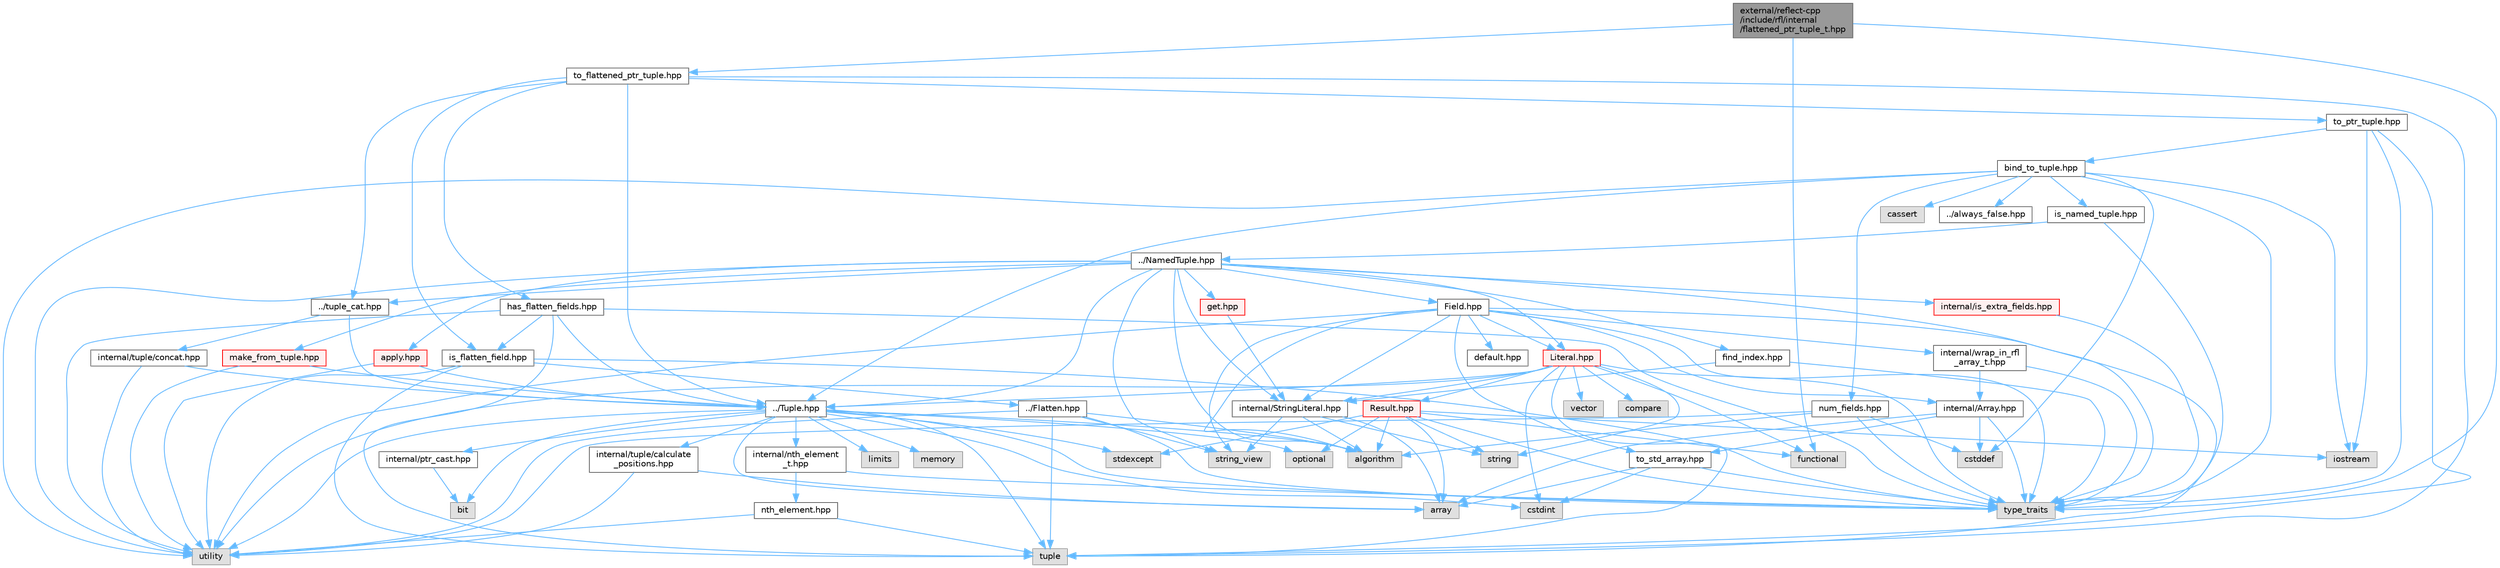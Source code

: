 digraph "external/reflect-cpp/include/rfl/internal/flattened_ptr_tuple_t.hpp"
{
 // LATEX_PDF_SIZE
  bgcolor="transparent";
  edge [fontname=Helvetica,fontsize=10,labelfontname=Helvetica,labelfontsize=10];
  node [fontname=Helvetica,fontsize=10,shape=box,height=0.2,width=0.4];
  Node1 [id="Node000001",label="external/reflect-cpp\l/include/rfl/internal\l/flattened_ptr_tuple_t.hpp",height=0.2,width=0.4,color="gray40", fillcolor="grey60", style="filled", fontcolor="black",tooltip=" "];
  Node1 -> Node2 [id="edge133_Node000001_Node000002",color="steelblue1",style="solid",tooltip=" "];
  Node2 [id="Node000002",label="functional",height=0.2,width=0.4,color="grey60", fillcolor="#E0E0E0", style="filled",tooltip=" "];
  Node1 -> Node3 [id="edge134_Node000001_Node000003",color="steelblue1",style="solid",tooltip=" "];
  Node3 [id="Node000003",label="type_traits",height=0.2,width=0.4,color="grey60", fillcolor="#E0E0E0", style="filled",tooltip=" "];
  Node1 -> Node4 [id="edge135_Node000001_Node000004",color="steelblue1",style="solid",tooltip=" "];
  Node4 [id="Node000004",label="to_flattened_ptr_tuple.hpp",height=0.2,width=0.4,color="grey40", fillcolor="white", style="filled",URL="$to__flattened__ptr__tuple_8hpp.html",tooltip=" "];
  Node4 -> Node5 [id="edge136_Node000004_Node000005",color="steelblue1",style="solid",tooltip=" "];
  Node5 [id="Node000005",label="tuple",height=0.2,width=0.4,color="grey60", fillcolor="#E0E0E0", style="filled",tooltip=" "];
  Node4 -> Node6 [id="edge137_Node000004_Node000006",color="steelblue1",style="solid",tooltip=" "];
  Node6 [id="Node000006",label="../Tuple.hpp",height=0.2,width=0.4,color="grey40", fillcolor="white", style="filled",URL="$_tuple_8hpp.html",tooltip=" "];
  Node6 -> Node7 [id="edge138_Node000006_Node000007",color="steelblue1",style="solid",tooltip=" "];
  Node7 [id="Node000007",label="algorithm",height=0.2,width=0.4,color="grey60", fillcolor="#E0E0E0", style="filled",tooltip=" "];
  Node6 -> Node8 [id="edge139_Node000006_Node000008",color="steelblue1",style="solid",tooltip=" "];
  Node8 [id="Node000008",label="array",height=0.2,width=0.4,color="grey60", fillcolor="#E0E0E0", style="filled",tooltip=" "];
  Node6 -> Node9 [id="edge140_Node000006_Node000009",color="steelblue1",style="solid",tooltip=" "];
  Node9 [id="Node000009",label="bit",height=0.2,width=0.4,color="grey60", fillcolor="#E0E0E0", style="filled",tooltip=" "];
  Node6 -> Node10 [id="edge141_Node000006_Node000010",color="steelblue1",style="solid",tooltip=" "];
  Node10 [id="Node000010",label="cstdint",height=0.2,width=0.4,color="grey60", fillcolor="#E0E0E0", style="filled",tooltip=" "];
  Node6 -> Node11 [id="edge142_Node000006_Node000011",color="steelblue1",style="solid",tooltip=" "];
  Node11 [id="Node000011",label="limits",height=0.2,width=0.4,color="grey60", fillcolor="#E0E0E0", style="filled",tooltip=" "];
  Node6 -> Node12 [id="edge143_Node000006_Node000012",color="steelblue1",style="solid",tooltip=" "];
  Node12 [id="Node000012",label="memory",height=0.2,width=0.4,color="grey60", fillcolor="#E0E0E0", style="filled",tooltip=" "];
  Node6 -> Node13 [id="edge144_Node000006_Node000013",color="steelblue1",style="solid",tooltip=" "];
  Node13 [id="Node000013",label="optional",height=0.2,width=0.4,color="grey60", fillcolor="#E0E0E0", style="filled",tooltip=" "];
  Node6 -> Node14 [id="edge145_Node000006_Node000014",color="steelblue1",style="solid",tooltip=" "];
  Node14 [id="Node000014",label="stdexcept",height=0.2,width=0.4,color="grey60", fillcolor="#E0E0E0", style="filled",tooltip=" "];
  Node6 -> Node5 [id="edge146_Node000006_Node000005",color="steelblue1",style="solid",tooltip=" "];
  Node6 -> Node3 [id="edge147_Node000006_Node000003",color="steelblue1",style="solid",tooltip=" "];
  Node6 -> Node15 [id="edge148_Node000006_Node000015",color="steelblue1",style="solid",tooltip=" "];
  Node15 [id="Node000015",label="utility",height=0.2,width=0.4,color="grey60", fillcolor="#E0E0E0", style="filled",tooltip=" "];
  Node6 -> Node16 [id="edge149_Node000006_Node000016",color="steelblue1",style="solid",tooltip=" "];
  Node16 [id="Node000016",label="internal/nth_element\l_t.hpp",height=0.2,width=0.4,color="grey40", fillcolor="white", style="filled",URL="$nth__element__t_8hpp.html",tooltip=" "];
  Node16 -> Node3 [id="edge150_Node000016_Node000003",color="steelblue1",style="solid",tooltip=" "];
  Node16 -> Node17 [id="edge151_Node000016_Node000017",color="steelblue1",style="solid",tooltip=" "];
  Node17 [id="Node000017",label="nth_element.hpp",height=0.2,width=0.4,color="grey40", fillcolor="white", style="filled",URL="$nth__element_8hpp.html",tooltip=" "];
  Node17 -> Node5 [id="edge152_Node000017_Node000005",color="steelblue1",style="solid",tooltip=" "];
  Node17 -> Node15 [id="edge153_Node000017_Node000015",color="steelblue1",style="solid",tooltip=" "];
  Node6 -> Node18 [id="edge154_Node000006_Node000018",color="steelblue1",style="solid",tooltip=" "];
  Node18 [id="Node000018",label="internal/ptr_cast.hpp",height=0.2,width=0.4,color="grey40", fillcolor="white", style="filled",URL="$ptr__cast_8hpp.html",tooltip=" "];
  Node18 -> Node9 [id="edge155_Node000018_Node000009",color="steelblue1",style="solid",tooltip=" "];
  Node6 -> Node19 [id="edge156_Node000006_Node000019",color="steelblue1",style="solid",tooltip=" "];
  Node19 [id="Node000019",label="internal/tuple/calculate\l_positions.hpp",height=0.2,width=0.4,color="grey40", fillcolor="white", style="filled",URL="$calculate__positions_8hpp.html",tooltip=" "];
  Node19 -> Node8 [id="edge157_Node000019_Node000008",color="steelblue1",style="solid",tooltip=" "];
  Node19 -> Node15 [id="edge158_Node000019_Node000015",color="steelblue1",style="solid",tooltip=" "];
  Node4 -> Node20 [id="edge159_Node000004_Node000020",color="steelblue1",style="solid",tooltip=" "];
  Node20 [id="Node000020",label="../tuple_cat.hpp",height=0.2,width=0.4,color="grey40", fillcolor="white", style="filled",URL="$tuple__cat_8hpp.html",tooltip=" "];
  Node20 -> Node6 [id="edge160_Node000020_Node000006",color="steelblue1",style="solid",tooltip=" "];
  Node20 -> Node21 [id="edge161_Node000020_Node000021",color="steelblue1",style="solid",tooltip=" "];
  Node21 [id="Node000021",label="internal/tuple/concat.hpp",height=0.2,width=0.4,color="grey40", fillcolor="white", style="filled",URL="$concat_8hpp.html",tooltip=" "];
  Node21 -> Node15 [id="edge162_Node000021_Node000015",color="steelblue1",style="solid",tooltip=" "];
  Node21 -> Node6 [id="edge163_Node000021_Node000006",color="steelblue1",style="solid",tooltip=" "];
  Node4 -> Node22 [id="edge164_Node000004_Node000022",color="steelblue1",style="solid",tooltip=" "];
  Node22 [id="Node000022",label="has_flatten_fields.hpp",height=0.2,width=0.4,color="grey40", fillcolor="white", style="filled",URL="$has__flatten__fields_8hpp.html",tooltip=" "];
  Node22 -> Node5 [id="edge165_Node000022_Node000005",color="steelblue1",style="solid",tooltip=" "];
  Node22 -> Node3 [id="edge166_Node000022_Node000003",color="steelblue1",style="solid",tooltip=" "];
  Node22 -> Node15 [id="edge167_Node000022_Node000015",color="steelblue1",style="solid",tooltip=" "];
  Node22 -> Node6 [id="edge168_Node000022_Node000006",color="steelblue1",style="solid",tooltip=" "];
  Node22 -> Node23 [id="edge169_Node000022_Node000023",color="steelblue1",style="solid",tooltip=" "];
  Node23 [id="Node000023",label="is_flatten_field.hpp",height=0.2,width=0.4,color="grey40", fillcolor="white", style="filled",URL="$is__flatten__field_8hpp.html",tooltip=" "];
  Node23 -> Node5 [id="edge170_Node000023_Node000005",color="steelblue1",style="solid",tooltip=" "];
  Node23 -> Node3 [id="edge171_Node000023_Node000003",color="steelblue1",style="solid",tooltip=" "];
  Node23 -> Node15 [id="edge172_Node000023_Node000015",color="steelblue1",style="solid",tooltip=" "];
  Node23 -> Node24 [id="edge173_Node000023_Node000024",color="steelblue1",style="solid",tooltip=" "];
  Node24 [id="Node000024",label="../Flatten.hpp",height=0.2,width=0.4,color="grey40", fillcolor="white", style="filled",URL="$_flatten_8hpp.html",tooltip=" "];
  Node24 -> Node7 [id="edge174_Node000024_Node000007",color="steelblue1",style="solid",tooltip=" "];
  Node24 -> Node25 [id="edge175_Node000024_Node000025",color="steelblue1",style="solid",tooltip=" "];
  Node25 [id="Node000025",label="string_view",height=0.2,width=0.4,color="grey60", fillcolor="#E0E0E0", style="filled",tooltip=" "];
  Node24 -> Node5 [id="edge176_Node000024_Node000005",color="steelblue1",style="solid",tooltip=" "];
  Node24 -> Node3 [id="edge177_Node000024_Node000003",color="steelblue1",style="solid",tooltip=" "];
  Node24 -> Node15 [id="edge178_Node000024_Node000015",color="steelblue1",style="solid",tooltip=" "];
  Node4 -> Node23 [id="edge179_Node000004_Node000023",color="steelblue1",style="solid",tooltip=" "];
  Node4 -> Node26 [id="edge180_Node000004_Node000026",color="steelblue1",style="solid",tooltip=" "];
  Node26 [id="Node000026",label="to_ptr_tuple.hpp",height=0.2,width=0.4,color="grey40", fillcolor="white", style="filled",URL="$to__ptr__tuple_8hpp.html",tooltip=" "];
  Node26 -> Node27 [id="edge181_Node000026_Node000027",color="steelblue1",style="solid",tooltip=" "];
  Node27 [id="Node000027",label="iostream",height=0.2,width=0.4,color="grey60", fillcolor="#E0E0E0", style="filled",tooltip=" "];
  Node26 -> Node5 [id="edge182_Node000026_Node000005",color="steelblue1",style="solid",tooltip=" "];
  Node26 -> Node3 [id="edge183_Node000026_Node000003",color="steelblue1",style="solid",tooltip=" "];
  Node26 -> Node28 [id="edge184_Node000026_Node000028",color="steelblue1",style="solid",tooltip=" "];
  Node28 [id="Node000028",label="bind_to_tuple.hpp",height=0.2,width=0.4,color="grey40", fillcolor="white", style="filled",URL="$bind__to__tuple_8hpp.html",tooltip=" "];
  Node28 -> Node29 [id="edge185_Node000028_Node000029",color="steelblue1",style="solid",tooltip=" "];
  Node29 [id="Node000029",label="cassert",height=0.2,width=0.4,color="grey60", fillcolor="#E0E0E0", style="filled",tooltip=" "];
  Node28 -> Node30 [id="edge186_Node000028_Node000030",color="steelblue1",style="solid",tooltip=" "];
  Node30 [id="Node000030",label="cstddef",height=0.2,width=0.4,color="grey60", fillcolor="#E0E0E0", style="filled",tooltip=" "];
  Node28 -> Node27 [id="edge187_Node000028_Node000027",color="steelblue1",style="solid",tooltip=" "];
  Node28 -> Node3 [id="edge188_Node000028_Node000003",color="steelblue1",style="solid",tooltip=" "];
  Node28 -> Node15 [id="edge189_Node000028_Node000015",color="steelblue1",style="solid",tooltip=" "];
  Node28 -> Node6 [id="edge190_Node000028_Node000006",color="steelblue1",style="solid",tooltip=" "];
  Node28 -> Node31 [id="edge191_Node000028_Node000031",color="steelblue1",style="solid",tooltip=" "];
  Node31 [id="Node000031",label="../always_false.hpp",height=0.2,width=0.4,color="grey40", fillcolor="white", style="filled",URL="$always__false_8hpp.html",tooltip=" "];
  Node28 -> Node32 [id="edge192_Node000028_Node000032",color="steelblue1",style="solid",tooltip=" "];
  Node32 [id="Node000032",label="is_named_tuple.hpp",height=0.2,width=0.4,color="grey40", fillcolor="white", style="filled",URL="$is__named__tuple_8hpp.html",tooltip=" "];
  Node32 -> Node3 [id="edge193_Node000032_Node000003",color="steelblue1",style="solid",tooltip=" "];
  Node32 -> Node33 [id="edge194_Node000032_Node000033",color="steelblue1",style="solid",tooltip=" "];
  Node33 [id="Node000033",label="../NamedTuple.hpp",height=0.2,width=0.4,color="grey40", fillcolor="white", style="filled",URL="$_named_tuple_8hpp.html",tooltip=" "];
  Node33 -> Node7 [id="edge195_Node000033_Node000007",color="steelblue1",style="solid",tooltip=" "];
  Node33 -> Node25 [id="edge196_Node000033_Node000025",color="steelblue1",style="solid",tooltip=" "];
  Node33 -> Node3 [id="edge197_Node000033_Node000003",color="steelblue1",style="solid",tooltip=" "];
  Node33 -> Node15 [id="edge198_Node000033_Node000015",color="steelblue1",style="solid",tooltip=" "];
  Node33 -> Node34 [id="edge199_Node000033_Node000034",color="steelblue1",style="solid",tooltip=" "];
  Node34 [id="Node000034",label="Field.hpp",height=0.2,width=0.4,color="grey40", fillcolor="white", style="filled",URL="$_field_8hpp.html",tooltip=" "];
  Node34 -> Node7 [id="edge200_Node000034_Node000007",color="steelblue1",style="solid",tooltip=" "];
  Node34 -> Node25 [id="edge201_Node000034_Node000025",color="steelblue1",style="solid",tooltip=" "];
  Node34 -> Node5 [id="edge202_Node000034_Node000005",color="steelblue1",style="solid",tooltip=" "];
  Node34 -> Node3 [id="edge203_Node000034_Node000003",color="steelblue1",style="solid",tooltip=" "];
  Node34 -> Node15 [id="edge204_Node000034_Node000015",color="steelblue1",style="solid",tooltip=" "];
  Node34 -> Node35 [id="edge205_Node000034_Node000035",color="steelblue1",style="solid",tooltip=" "];
  Node35 [id="Node000035",label="Literal.hpp",height=0.2,width=0.4,color="red", fillcolor="#FFF0F0", style="filled",URL="$_literal_8hpp.html",tooltip=" "];
  Node35 -> Node36 [id="edge206_Node000035_Node000036",color="steelblue1",style="solid",tooltip=" "];
  Node36 [id="Node000036",label="compare",height=0.2,width=0.4,color="grey60", fillcolor="#E0E0E0", style="filled",tooltip=" "];
  Node35 -> Node10 [id="edge207_Node000035_Node000010",color="steelblue1",style="solid",tooltip=" "];
  Node35 -> Node2 [id="edge208_Node000035_Node000002",color="steelblue1",style="solid",tooltip=" "];
  Node35 -> Node37 [id="edge209_Node000035_Node000037",color="steelblue1",style="solid",tooltip=" "];
  Node37 [id="Node000037",label="string",height=0.2,width=0.4,color="grey60", fillcolor="#E0E0E0", style="filled",tooltip=" "];
  Node35 -> Node5 [id="edge210_Node000035_Node000005",color="steelblue1",style="solid",tooltip=" "];
  Node35 -> Node3 [id="edge211_Node000035_Node000003",color="steelblue1",style="solid",tooltip=" "];
  Node35 -> Node15 [id="edge212_Node000035_Node000015",color="steelblue1",style="solid",tooltip=" "];
  Node35 -> Node38 [id="edge213_Node000035_Node000038",color="steelblue1",style="solid",tooltip=" "];
  Node38 [id="Node000038",label="vector",height=0.2,width=0.4,color="grey60", fillcolor="#E0E0E0", style="filled",tooltip=" "];
  Node35 -> Node39 [id="edge214_Node000035_Node000039",color="steelblue1",style="solid",tooltip=" "];
  Node39 [id="Node000039",label="Result.hpp",height=0.2,width=0.4,color="red", fillcolor="#FFF0F0", style="filled",URL="$_result_8hpp.html",tooltip=" "];
  Node39 -> Node7 [id="edge215_Node000039_Node000007",color="steelblue1",style="solid",tooltip=" "];
  Node39 -> Node8 [id="edge216_Node000039_Node000008",color="steelblue1",style="solid",tooltip=" "];
  Node39 -> Node2 [id="edge217_Node000039_Node000002",color="steelblue1",style="solid",tooltip=" "];
  Node39 -> Node27 [id="edge218_Node000039_Node000027",color="steelblue1",style="solid",tooltip=" "];
  Node39 -> Node13 [id="edge219_Node000039_Node000013",color="steelblue1",style="solid",tooltip=" "];
  Node39 -> Node14 [id="edge220_Node000039_Node000014",color="steelblue1",style="solid",tooltip=" "];
  Node39 -> Node37 [id="edge221_Node000039_Node000037",color="steelblue1",style="solid",tooltip=" "];
  Node39 -> Node3 [id="edge222_Node000039_Node000003",color="steelblue1",style="solid",tooltip=" "];
  Node35 -> Node6 [id="edge223_Node000035_Node000006",color="steelblue1",style="solid",tooltip=" "];
  Node35 -> Node41 [id="edge224_Node000035_Node000041",color="steelblue1",style="solid",tooltip=" "];
  Node41 [id="Node000041",label="internal/StringLiteral.hpp",height=0.2,width=0.4,color="grey40", fillcolor="white", style="filled",URL="$_string_literal_8hpp.html",tooltip=" "];
  Node41 -> Node7 [id="edge225_Node000041_Node000007",color="steelblue1",style="solid",tooltip=" "];
  Node41 -> Node8 [id="edge226_Node000041_Node000008",color="steelblue1",style="solid",tooltip=" "];
  Node41 -> Node37 [id="edge227_Node000041_Node000037",color="steelblue1",style="solid",tooltip=" "];
  Node41 -> Node25 [id="edge228_Node000041_Node000025",color="steelblue1",style="solid",tooltip=" "];
  Node34 -> Node43 [id="edge229_Node000034_Node000043",color="steelblue1",style="solid",tooltip=" "];
  Node43 [id="Node000043",label="default.hpp",height=0.2,width=0.4,color="grey40", fillcolor="white", style="filled",URL="$default_8hpp.html",tooltip=" "];
  Node34 -> Node44 [id="edge230_Node000034_Node000044",color="steelblue1",style="solid",tooltip=" "];
  Node44 [id="Node000044",label="internal/Array.hpp",height=0.2,width=0.4,color="grey40", fillcolor="white", style="filled",URL="$_array_8hpp.html",tooltip=" "];
  Node44 -> Node8 [id="edge231_Node000044_Node000008",color="steelblue1",style="solid",tooltip=" "];
  Node44 -> Node30 [id="edge232_Node000044_Node000030",color="steelblue1",style="solid",tooltip=" "];
  Node44 -> Node3 [id="edge233_Node000044_Node000003",color="steelblue1",style="solid",tooltip=" "];
  Node44 -> Node45 [id="edge234_Node000044_Node000045",color="steelblue1",style="solid",tooltip=" "];
  Node45 [id="Node000045",label="to_std_array.hpp",height=0.2,width=0.4,color="grey40", fillcolor="white", style="filled",URL="$to__std__array_8hpp.html",tooltip=" "];
  Node45 -> Node8 [id="edge235_Node000045_Node000008",color="steelblue1",style="solid",tooltip=" "];
  Node45 -> Node10 [id="edge236_Node000045_Node000010",color="steelblue1",style="solid",tooltip=" "];
  Node45 -> Node3 [id="edge237_Node000045_Node000003",color="steelblue1",style="solid",tooltip=" "];
  Node34 -> Node41 [id="edge238_Node000034_Node000041",color="steelblue1",style="solid",tooltip=" "];
  Node34 -> Node45 [id="edge239_Node000034_Node000045",color="steelblue1",style="solid",tooltip=" "];
  Node34 -> Node46 [id="edge240_Node000034_Node000046",color="steelblue1",style="solid",tooltip=" "];
  Node46 [id="Node000046",label="internal/wrap_in_rfl\l_array_t.hpp",height=0.2,width=0.4,color="grey40", fillcolor="white", style="filled",URL="$wrap__in__rfl__array__t_8hpp.html",tooltip=" "];
  Node46 -> Node3 [id="edge241_Node000046_Node000003",color="steelblue1",style="solid",tooltip=" "];
  Node46 -> Node44 [id="edge242_Node000046_Node000044",color="steelblue1",style="solid",tooltip=" "];
  Node33 -> Node35 [id="edge243_Node000033_Node000035",color="steelblue1",style="solid",tooltip=" "];
  Node33 -> Node6 [id="edge244_Node000033_Node000006",color="steelblue1",style="solid",tooltip=" "];
  Node33 -> Node47 [id="edge245_Node000033_Node000047",color="steelblue1",style="solid",tooltip=" "];
  Node47 [id="Node000047",label="apply.hpp",height=0.2,width=0.4,color="red", fillcolor="#FFF0F0", style="filled",URL="$apply_8hpp.html",tooltip=" "];
  Node47 -> Node15 [id="edge246_Node000047_Node000015",color="steelblue1",style="solid",tooltip=" "];
  Node47 -> Node6 [id="edge247_Node000047_Node000006",color="steelblue1",style="solid",tooltip=" "];
  Node33 -> Node49 [id="edge248_Node000033_Node000049",color="steelblue1",style="solid",tooltip=" "];
  Node49 [id="Node000049",label="get.hpp",height=0.2,width=0.4,color="red", fillcolor="#FFF0F0", style="filled",URL="$get_8hpp.html",tooltip=" "];
  Node49 -> Node41 [id="edge249_Node000049_Node000041",color="steelblue1",style="solid",tooltip=" "];
  Node33 -> Node41 [id="edge250_Node000033_Node000041",color="steelblue1",style="solid",tooltip=" "];
  Node33 -> Node52 [id="edge251_Node000033_Node000052",color="steelblue1",style="solid",tooltip=" "];
  Node52 [id="Node000052",label="find_index.hpp",height=0.2,width=0.4,color="grey40", fillcolor="white", style="filled",URL="$find__index_8hpp.html",tooltip=" "];
  Node52 -> Node3 [id="edge252_Node000052_Node000003",color="steelblue1",style="solid",tooltip=" "];
  Node52 -> Node41 [id="edge253_Node000052_Node000041",color="steelblue1",style="solid",tooltip=" "];
  Node33 -> Node53 [id="edge254_Node000033_Node000053",color="steelblue1",style="solid",tooltip=" "];
  Node53 [id="Node000053",label="internal/is_extra_fields.hpp",height=0.2,width=0.4,color="red", fillcolor="#FFF0F0", style="filled",URL="$is__extra__fields_8hpp.html",tooltip=" "];
  Node53 -> Node3 [id="edge255_Node000053_Node000003",color="steelblue1",style="solid",tooltip=" "];
  Node33 -> Node56 [id="edge256_Node000033_Node000056",color="steelblue1",style="solid",tooltip=" "];
  Node56 [id="Node000056",label="make_from_tuple.hpp",height=0.2,width=0.4,color="red", fillcolor="#FFF0F0", style="filled",URL="$make__from__tuple_8hpp.html",tooltip=" "];
  Node56 -> Node15 [id="edge257_Node000056_Node000015",color="steelblue1",style="solid",tooltip=" "];
  Node56 -> Node6 [id="edge258_Node000056_Node000006",color="steelblue1",style="solid",tooltip=" "];
  Node33 -> Node20 [id="edge259_Node000033_Node000020",color="steelblue1",style="solid",tooltip=" "];
  Node28 -> Node58 [id="edge260_Node000028_Node000058",color="steelblue1",style="solid",tooltip=" "];
  Node58 [id="Node000058",label="num_fields.hpp",height=0.2,width=0.4,color="grey40", fillcolor="white", style="filled",URL="$num__fields_8hpp.html",tooltip=" "];
  Node58 -> Node7 [id="edge261_Node000058_Node000007",color="steelblue1",style="solid",tooltip=" "];
  Node58 -> Node30 [id="edge262_Node000058_Node000030",color="steelblue1",style="solid",tooltip=" "];
  Node58 -> Node3 [id="edge263_Node000058_Node000003",color="steelblue1",style="solid",tooltip=" "];
  Node58 -> Node15 [id="edge264_Node000058_Node000015",color="steelblue1",style="solid",tooltip=" "];
}
